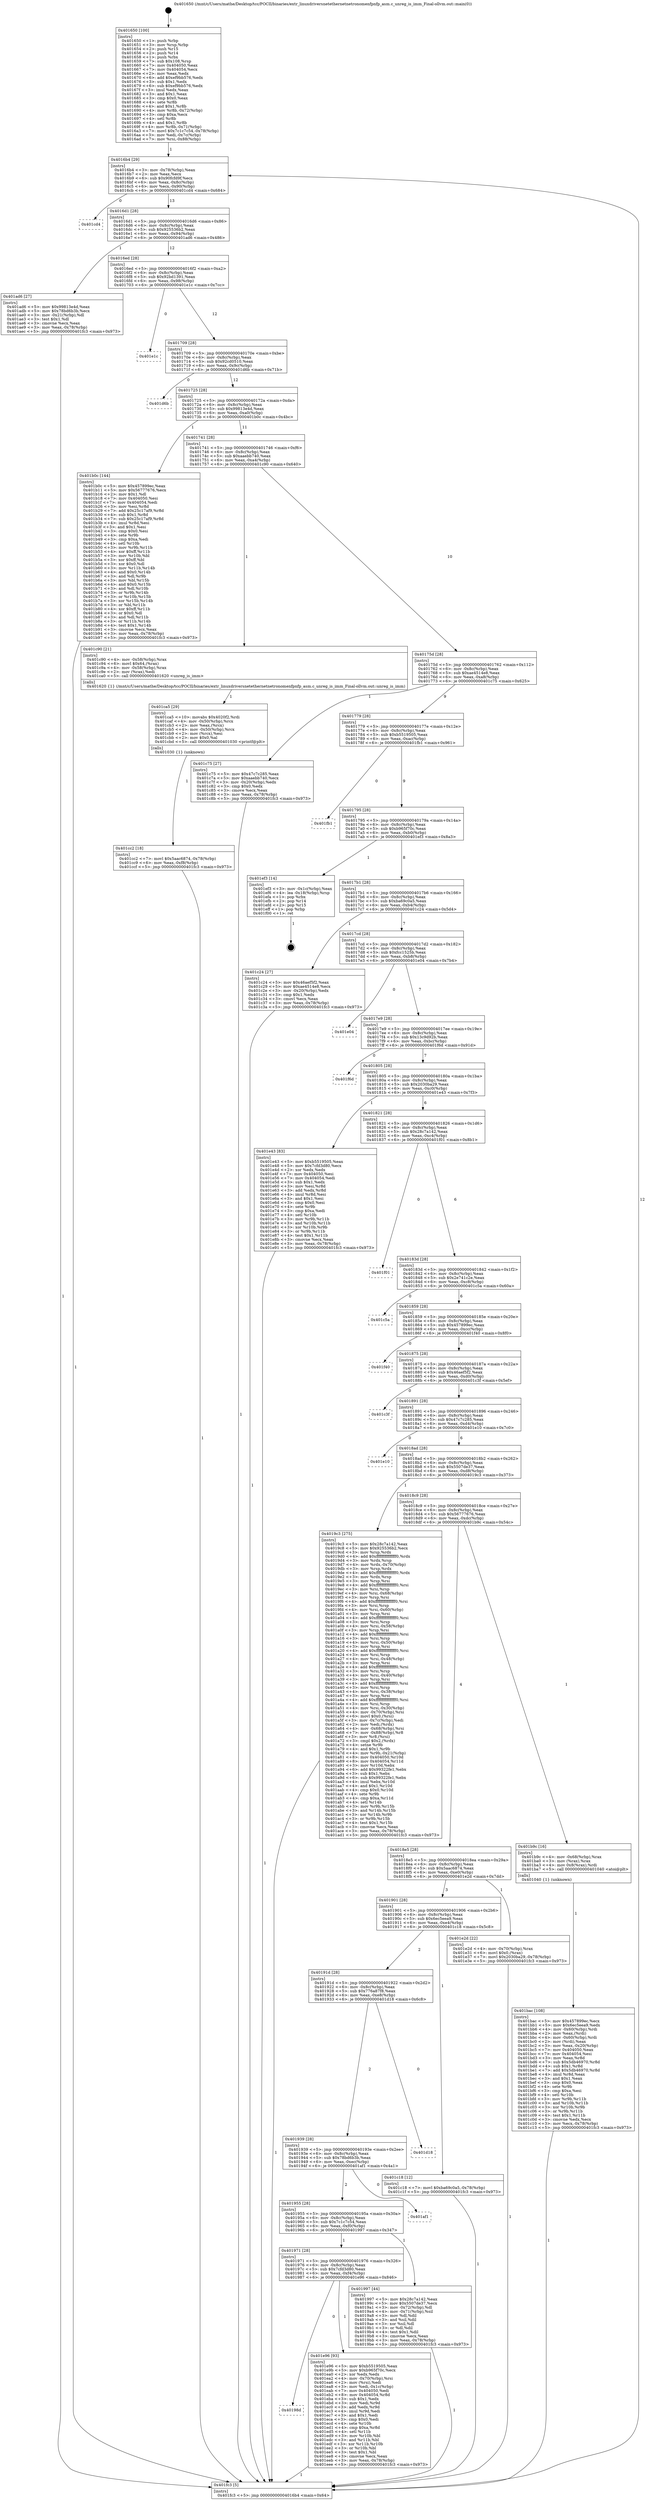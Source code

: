 digraph "0x401650" {
  label = "0x401650 (/mnt/c/Users/mathe/Desktop/tcc/POCII/binaries/extr_linuxdriversnetethernetnetronomenfpnfp_asm.c_unreg_is_imm_Final-ollvm.out::main(0))"
  labelloc = "t"
  node[shape=record]

  Entry [label="",width=0.3,height=0.3,shape=circle,fillcolor=black,style=filled]
  "0x4016b4" [label="{
     0x4016b4 [29]\l
     | [instrs]\l
     &nbsp;&nbsp;0x4016b4 \<+3\>: mov -0x78(%rbp),%eax\l
     &nbsp;&nbsp;0x4016b7 \<+2\>: mov %eax,%ecx\l
     &nbsp;&nbsp;0x4016b9 \<+6\>: sub $0x90fcfd9f,%ecx\l
     &nbsp;&nbsp;0x4016bf \<+6\>: mov %eax,-0x8c(%rbp)\l
     &nbsp;&nbsp;0x4016c5 \<+6\>: mov %ecx,-0x90(%rbp)\l
     &nbsp;&nbsp;0x4016cb \<+6\>: je 0000000000401cd4 \<main+0x684\>\l
  }"]
  "0x401cd4" [label="{
     0x401cd4\l
  }", style=dashed]
  "0x4016d1" [label="{
     0x4016d1 [28]\l
     | [instrs]\l
     &nbsp;&nbsp;0x4016d1 \<+5\>: jmp 00000000004016d6 \<main+0x86\>\l
     &nbsp;&nbsp;0x4016d6 \<+6\>: mov -0x8c(%rbp),%eax\l
     &nbsp;&nbsp;0x4016dc \<+5\>: sub $0x925536b2,%eax\l
     &nbsp;&nbsp;0x4016e1 \<+6\>: mov %eax,-0x94(%rbp)\l
     &nbsp;&nbsp;0x4016e7 \<+6\>: je 0000000000401ad6 \<main+0x486\>\l
  }"]
  Exit [label="",width=0.3,height=0.3,shape=circle,fillcolor=black,style=filled,peripheries=2]
  "0x401ad6" [label="{
     0x401ad6 [27]\l
     | [instrs]\l
     &nbsp;&nbsp;0x401ad6 \<+5\>: mov $0x99813e4d,%eax\l
     &nbsp;&nbsp;0x401adb \<+5\>: mov $0x78bd6b3b,%ecx\l
     &nbsp;&nbsp;0x401ae0 \<+3\>: mov -0x21(%rbp),%dl\l
     &nbsp;&nbsp;0x401ae3 \<+3\>: test $0x1,%dl\l
     &nbsp;&nbsp;0x401ae6 \<+3\>: cmovne %ecx,%eax\l
     &nbsp;&nbsp;0x401ae9 \<+3\>: mov %eax,-0x78(%rbp)\l
     &nbsp;&nbsp;0x401aec \<+5\>: jmp 0000000000401fc3 \<main+0x973\>\l
  }"]
  "0x4016ed" [label="{
     0x4016ed [28]\l
     | [instrs]\l
     &nbsp;&nbsp;0x4016ed \<+5\>: jmp 00000000004016f2 \<main+0xa2\>\l
     &nbsp;&nbsp;0x4016f2 \<+6\>: mov -0x8c(%rbp),%eax\l
     &nbsp;&nbsp;0x4016f8 \<+5\>: sub $0x92bd1391,%eax\l
     &nbsp;&nbsp;0x4016fd \<+6\>: mov %eax,-0x98(%rbp)\l
     &nbsp;&nbsp;0x401703 \<+6\>: je 0000000000401e1c \<main+0x7cc\>\l
  }"]
  "0x40198d" [label="{
     0x40198d\l
  }", style=dashed]
  "0x401e1c" [label="{
     0x401e1c\l
  }", style=dashed]
  "0x401709" [label="{
     0x401709 [28]\l
     | [instrs]\l
     &nbsp;&nbsp;0x401709 \<+5\>: jmp 000000000040170e \<main+0xbe\>\l
     &nbsp;&nbsp;0x40170e \<+6\>: mov -0x8c(%rbp),%eax\l
     &nbsp;&nbsp;0x401714 \<+5\>: sub $0x92cd0510,%eax\l
     &nbsp;&nbsp;0x401719 \<+6\>: mov %eax,-0x9c(%rbp)\l
     &nbsp;&nbsp;0x40171f \<+6\>: je 0000000000401d6b \<main+0x71b\>\l
  }"]
  "0x401e96" [label="{
     0x401e96 [93]\l
     | [instrs]\l
     &nbsp;&nbsp;0x401e96 \<+5\>: mov $0xb5519505,%eax\l
     &nbsp;&nbsp;0x401e9b \<+5\>: mov $0xb965f70c,%ecx\l
     &nbsp;&nbsp;0x401ea0 \<+2\>: xor %edx,%edx\l
     &nbsp;&nbsp;0x401ea2 \<+4\>: mov -0x70(%rbp),%rsi\l
     &nbsp;&nbsp;0x401ea6 \<+2\>: mov (%rsi),%edi\l
     &nbsp;&nbsp;0x401ea8 \<+3\>: mov %edi,-0x1c(%rbp)\l
     &nbsp;&nbsp;0x401eab \<+7\>: mov 0x404050,%edi\l
     &nbsp;&nbsp;0x401eb2 \<+8\>: mov 0x404054,%r8d\l
     &nbsp;&nbsp;0x401eba \<+3\>: sub $0x1,%edx\l
     &nbsp;&nbsp;0x401ebd \<+3\>: mov %edi,%r9d\l
     &nbsp;&nbsp;0x401ec0 \<+3\>: add %edx,%r9d\l
     &nbsp;&nbsp;0x401ec3 \<+4\>: imul %r9d,%edi\l
     &nbsp;&nbsp;0x401ec7 \<+3\>: and $0x1,%edi\l
     &nbsp;&nbsp;0x401eca \<+3\>: cmp $0x0,%edi\l
     &nbsp;&nbsp;0x401ecd \<+4\>: sete %r10b\l
     &nbsp;&nbsp;0x401ed1 \<+4\>: cmp $0xa,%r8d\l
     &nbsp;&nbsp;0x401ed5 \<+4\>: setl %r11b\l
     &nbsp;&nbsp;0x401ed9 \<+3\>: mov %r10b,%bl\l
     &nbsp;&nbsp;0x401edc \<+3\>: and %r11b,%bl\l
     &nbsp;&nbsp;0x401edf \<+3\>: xor %r11b,%r10b\l
     &nbsp;&nbsp;0x401ee2 \<+3\>: or %r10b,%bl\l
     &nbsp;&nbsp;0x401ee5 \<+3\>: test $0x1,%bl\l
     &nbsp;&nbsp;0x401ee8 \<+3\>: cmovne %ecx,%eax\l
     &nbsp;&nbsp;0x401eeb \<+3\>: mov %eax,-0x78(%rbp)\l
     &nbsp;&nbsp;0x401eee \<+5\>: jmp 0000000000401fc3 \<main+0x973\>\l
  }"]
  "0x401d6b" [label="{
     0x401d6b\l
  }", style=dashed]
  "0x401725" [label="{
     0x401725 [28]\l
     | [instrs]\l
     &nbsp;&nbsp;0x401725 \<+5\>: jmp 000000000040172a \<main+0xda\>\l
     &nbsp;&nbsp;0x40172a \<+6\>: mov -0x8c(%rbp),%eax\l
     &nbsp;&nbsp;0x401730 \<+5\>: sub $0x99813e4d,%eax\l
     &nbsp;&nbsp;0x401735 \<+6\>: mov %eax,-0xa0(%rbp)\l
     &nbsp;&nbsp;0x40173b \<+6\>: je 0000000000401b0c \<main+0x4bc\>\l
  }"]
  "0x401cc2" [label="{
     0x401cc2 [18]\l
     | [instrs]\l
     &nbsp;&nbsp;0x401cc2 \<+7\>: movl $0x5aac6874,-0x78(%rbp)\l
     &nbsp;&nbsp;0x401cc9 \<+6\>: mov %eax,-0xf8(%rbp)\l
     &nbsp;&nbsp;0x401ccf \<+5\>: jmp 0000000000401fc3 \<main+0x973\>\l
  }"]
  "0x401b0c" [label="{
     0x401b0c [144]\l
     | [instrs]\l
     &nbsp;&nbsp;0x401b0c \<+5\>: mov $0x457899ec,%eax\l
     &nbsp;&nbsp;0x401b11 \<+5\>: mov $0x56777676,%ecx\l
     &nbsp;&nbsp;0x401b16 \<+2\>: mov $0x1,%dl\l
     &nbsp;&nbsp;0x401b18 \<+7\>: mov 0x404050,%esi\l
     &nbsp;&nbsp;0x401b1f \<+7\>: mov 0x404054,%edi\l
     &nbsp;&nbsp;0x401b26 \<+3\>: mov %esi,%r8d\l
     &nbsp;&nbsp;0x401b29 \<+7\>: add $0x25c17af9,%r8d\l
     &nbsp;&nbsp;0x401b30 \<+4\>: sub $0x1,%r8d\l
     &nbsp;&nbsp;0x401b34 \<+7\>: sub $0x25c17af9,%r8d\l
     &nbsp;&nbsp;0x401b3b \<+4\>: imul %r8d,%esi\l
     &nbsp;&nbsp;0x401b3f \<+3\>: and $0x1,%esi\l
     &nbsp;&nbsp;0x401b42 \<+3\>: cmp $0x0,%esi\l
     &nbsp;&nbsp;0x401b45 \<+4\>: sete %r9b\l
     &nbsp;&nbsp;0x401b49 \<+3\>: cmp $0xa,%edi\l
     &nbsp;&nbsp;0x401b4c \<+4\>: setl %r10b\l
     &nbsp;&nbsp;0x401b50 \<+3\>: mov %r9b,%r11b\l
     &nbsp;&nbsp;0x401b53 \<+4\>: xor $0xff,%r11b\l
     &nbsp;&nbsp;0x401b57 \<+3\>: mov %r10b,%bl\l
     &nbsp;&nbsp;0x401b5a \<+3\>: xor $0xff,%bl\l
     &nbsp;&nbsp;0x401b5d \<+3\>: xor $0x0,%dl\l
     &nbsp;&nbsp;0x401b60 \<+3\>: mov %r11b,%r14b\l
     &nbsp;&nbsp;0x401b63 \<+4\>: and $0x0,%r14b\l
     &nbsp;&nbsp;0x401b67 \<+3\>: and %dl,%r9b\l
     &nbsp;&nbsp;0x401b6a \<+3\>: mov %bl,%r15b\l
     &nbsp;&nbsp;0x401b6d \<+4\>: and $0x0,%r15b\l
     &nbsp;&nbsp;0x401b71 \<+3\>: and %dl,%r10b\l
     &nbsp;&nbsp;0x401b74 \<+3\>: or %r9b,%r14b\l
     &nbsp;&nbsp;0x401b77 \<+3\>: or %r10b,%r15b\l
     &nbsp;&nbsp;0x401b7a \<+3\>: xor %r15b,%r14b\l
     &nbsp;&nbsp;0x401b7d \<+3\>: or %bl,%r11b\l
     &nbsp;&nbsp;0x401b80 \<+4\>: xor $0xff,%r11b\l
     &nbsp;&nbsp;0x401b84 \<+3\>: or $0x0,%dl\l
     &nbsp;&nbsp;0x401b87 \<+3\>: and %dl,%r11b\l
     &nbsp;&nbsp;0x401b8a \<+3\>: or %r11b,%r14b\l
     &nbsp;&nbsp;0x401b8d \<+4\>: test $0x1,%r14b\l
     &nbsp;&nbsp;0x401b91 \<+3\>: cmovne %ecx,%eax\l
     &nbsp;&nbsp;0x401b94 \<+3\>: mov %eax,-0x78(%rbp)\l
     &nbsp;&nbsp;0x401b97 \<+5\>: jmp 0000000000401fc3 \<main+0x973\>\l
  }"]
  "0x401741" [label="{
     0x401741 [28]\l
     | [instrs]\l
     &nbsp;&nbsp;0x401741 \<+5\>: jmp 0000000000401746 \<main+0xf6\>\l
     &nbsp;&nbsp;0x401746 \<+6\>: mov -0x8c(%rbp),%eax\l
     &nbsp;&nbsp;0x40174c \<+5\>: sub $0xaaebb740,%eax\l
     &nbsp;&nbsp;0x401751 \<+6\>: mov %eax,-0xa4(%rbp)\l
     &nbsp;&nbsp;0x401757 \<+6\>: je 0000000000401c90 \<main+0x640\>\l
  }"]
  "0x401ca5" [label="{
     0x401ca5 [29]\l
     | [instrs]\l
     &nbsp;&nbsp;0x401ca5 \<+10\>: movabs $0x4020f2,%rdi\l
     &nbsp;&nbsp;0x401caf \<+4\>: mov -0x50(%rbp),%rcx\l
     &nbsp;&nbsp;0x401cb3 \<+2\>: mov %eax,(%rcx)\l
     &nbsp;&nbsp;0x401cb5 \<+4\>: mov -0x50(%rbp),%rcx\l
     &nbsp;&nbsp;0x401cb9 \<+2\>: mov (%rcx),%esi\l
     &nbsp;&nbsp;0x401cbb \<+2\>: mov $0x0,%al\l
     &nbsp;&nbsp;0x401cbd \<+5\>: call 0000000000401030 \<printf@plt\>\l
     | [calls]\l
     &nbsp;&nbsp;0x401030 \{1\} (unknown)\l
  }"]
  "0x401c90" [label="{
     0x401c90 [21]\l
     | [instrs]\l
     &nbsp;&nbsp;0x401c90 \<+4\>: mov -0x58(%rbp),%rax\l
     &nbsp;&nbsp;0x401c94 \<+6\>: movl $0x64,(%rax)\l
     &nbsp;&nbsp;0x401c9a \<+4\>: mov -0x58(%rbp),%rax\l
     &nbsp;&nbsp;0x401c9e \<+2\>: mov (%rax),%edi\l
     &nbsp;&nbsp;0x401ca0 \<+5\>: call 0000000000401620 \<unreg_is_imm\>\l
     | [calls]\l
     &nbsp;&nbsp;0x401620 \{1\} (/mnt/c/Users/mathe/Desktop/tcc/POCII/binaries/extr_linuxdriversnetethernetnetronomenfpnfp_asm.c_unreg_is_imm_Final-ollvm.out::unreg_is_imm)\l
  }"]
  "0x40175d" [label="{
     0x40175d [28]\l
     | [instrs]\l
     &nbsp;&nbsp;0x40175d \<+5\>: jmp 0000000000401762 \<main+0x112\>\l
     &nbsp;&nbsp;0x401762 \<+6\>: mov -0x8c(%rbp),%eax\l
     &nbsp;&nbsp;0x401768 \<+5\>: sub $0xae4514e8,%eax\l
     &nbsp;&nbsp;0x40176d \<+6\>: mov %eax,-0xa8(%rbp)\l
     &nbsp;&nbsp;0x401773 \<+6\>: je 0000000000401c75 \<main+0x625\>\l
  }"]
  "0x401bac" [label="{
     0x401bac [108]\l
     | [instrs]\l
     &nbsp;&nbsp;0x401bac \<+5\>: mov $0x457899ec,%ecx\l
     &nbsp;&nbsp;0x401bb1 \<+5\>: mov $0x6ec5eea9,%edx\l
     &nbsp;&nbsp;0x401bb6 \<+4\>: mov -0x60(%rbp),%rdi\l
     &nbsp;&nbsp;0x401bba \<+2\>: mov %eax,(%rdi)\l
     &nbsp;&nbsp;0x401bbc \<+4\>: mov -0x60(%rbp),%rdi\l
     &nbsp;&nbsp;0x401bc0 \<+2\>: mov (%rdi),%eax\l
     &nbsp;&nbsp;0x401bc2 \<+3\>: mov %eax,-0x20(%rbp)\l
     &nbsp;&nbsp;0x401bc5 \<+7\>: mov 0x404050,%eax\l
     &nbsp;&nbsp;0x401bcc \<+7\>: mov 0x404054,%esi\l
     &nbsp;&nbsp;0x401bd3 \<+3\>: mov %eax,%r8d\l
     &nbsp;&nbsp;0x401bd6 \<+7\>: sub $0x5db46970,%r8d\l
     &nbsp;&nbsp;0x401bdd \<+4\>: sub $0x1,%r8d\l
     &nbsp;&nbsp;0x401be1 \<+7\>: add $0x5db46970,%r8d\l
     &nbsp;&nbsp;0x401be8 \<+4\>: imul %r8d,%eax\l
     &nbsp;&nbsp;0x401bec \<+3\>: and $0x1,%eax\l
     &nbsp;&nbsp;0x401bef \<+3\>: cmp $0x0,%eax\l
     &nbsp;&nbsp;0x401bf2 \<+4\>: sete %r9b\l
     &nbsp;&nbsp;0x401bf6 \<+3\>: cmp $0xa,%esi\l
     &nbsp;&nbsp;0x401bf9 \<+4\>: setl %r10b\l
     &nbsp;&nbsp;0x401bfd \<+3\>: mov %r9b,%r11b\l
     &nbsp;&nbsp;0x401c00 \<+3\>: and %r10b,%r11b\l
     &nbsp;&nbsp;0x401c03 \<+3\>: xor %r10b,%r9b\l
     &nbsp;&nbsp;0x401c06 \<+3\>: or %r9b,%r11b\l
     &nbsp;&nbsp;0x401c09 \<+4\>: test $0x1,%r11b\l
     &nbsp;&nbsp;0x401c0d \<+3\>: cmovne %edx,%ecx\l
     &nbsp;&nbsp;0x401c10 \<+3\>: mov %ecx,-0x78(%rbp)\l
     &nbsp;&nbsp;0x401c13 \<+5\>: jmp 0000000000401fc3 \<main+0x973\>\l
  }"]
  "0x401c75" [label="{
     0x401c75 [27]\l
     | [instrs]\l
     &nbsp;&nbsp;0x401c75 \<+5\>: mov $0x47c7c285,%eax\l
     &nbsp;&nbsp;0x401c7a \<+5\>: mov $0xaaebb740,%ecx\l
     &nbsp;&nbsp;0x401c7f \<+3\>: mov -0x20(%rbp),%edx\l
     &nbsp;&nbsp;0x401c82 \<+3\>: cmp $0x0,%edx\l
     &nbsp;&nbsp;0x401c85 \<+3\>: cmove %ecx,%eax\l
     &nbsp;&nbsp;0x401c88 \<+3\>: mov %eax,-0x78(%rbp)\l
     &nbsp;&nbsp;0x401c8b \<+5\>: jmp 0000000000401fc3 \<main+0x973\>\l
  }"]
  "0x401779" [label="{
     0x401779 [28]\l
     | [instrs]\l
     &nbsp;&nbsp;0x401779 \<+5\>: jmp 000000000040177e \<main+0x12e\>\l
     &nbsp;&nbsp;0x40177e \<+6\>: mov -0x8c(%rbp),%eax\l
     &nbsp;&nbsp;0x401784 \<+5\>: sub $0xb5519505,%eax\l
     &nbsp;&nbsp;0x401789 \<+6\>: mov %eax,-0xac(%rbp)\l
     &nbsp;&nbsp;0x40178f \<+6\>: je 0000000000401fb1 \<main+0x961\>\l
  }"]
  "0x401650" [label="{
     0x401650 [100]\l
     | [instrs]\l
     &nbsp;&nbsp;0x401650 \<+1\>: push %rbp\l
     &nbsp;&nbsp;0x401651 \<+3\>: mov %rsp,%rbp\l
     &nbsp;&nbsp;0x401654 \<+2\>: push %r15\l
     &nbsp;&nbsp;0x401656 \<+2\>: push %r14\l
     &nbsp;&nbsp;0x401658 \<+1\>: push %rbx\l
     &nbsp;&nbsp;0x401659 \<+7\>: sub $0x108,%rsp\l
     &nbsp;&nbsp;0x401660 \<+7\>: mov 0x404050,%eax\l
     &nbsp;&nbsp;0x401667 \<+7\>: mov 0x404054,%ecx\l
     &nbsp;&nbsp;0x40166e \<+2\>: mov %eax,%edx\l
     &nbsp;&nbsp;0x401670 \<+6\>: add $0xef9bb576,%edx\l
     &nbsp;&nbsp;0x401676 \<+3\>: sub $0x1,%edx\l
     &nbsp;&nbsp;0x401679 \<+6\>: sub $0xef9bb576,%edx\l
     &nbsp;&nbsp;0x40167f \<+3\>: imul %edx,%eax\l
     &nbsp;&nbsp;0x401682 \<+3\>: and $0x1,%eax\l
     &nbsp;&nbsp;0x401685 \<+3\>: cmp $0x0,%eax\l
     &nbsp;&nbsp;0x401688 \<+4\>: sete %r8b\l
     &nbsp;&nbsp;0x40168c \<+4\>: and $0x1,%r8b\l
     &nbsp;&nbsp;0x401690 \<+4\>: mov %r8b,-0x72(%rbp)\l
     &nbsp;&nbsp;0x401694 \<+3\>: cmp $0xa,%ecx\l
     &nbsp;&nbsp;0x401697 \<+4\>: setl %r8b\l
     &nbsp;&nbsp;0x40169b \<+4\>: and $0x1,%r8b\l
     &nbsp;&nbsp;0x40169f \<+4\>: mov %r8b,-0x71(%rbp)\l
     &nbsp;&nbsp;0x4016a3 \<+7\>: movl $0x7c1c7c54,-0x78(%rbp)\l
     &nbsp;&nbsp;0x4016aa \<+3\>: mov %edi,-0x7c(%rbp)\l
     &nbsp;&nbsp;0x4016ad \<+7\>: mov %rsi,-0x88(%rbp)\l
  }"]
  "0x401fb1" [label="{
     0x401fb1\l
  }", style=dashed]
  "0x401795" [label="{
     0x401795 [28]\l
     | [instrs]\l
     &nbsp;&nbsp;0x401795 \<+5\>: jmp 000000000040179a \<main+0x14a\>\l
     &nbsp;&nbsp;0x40179a \<+6\>: mov -0x8c(%rbp),%eax\l
     &nbsp;&nbsp;0x4017a0 \<+5\>: sub $0xb965f70c,%eax\l
     &nbsp;&nbsp;0x4017a5 \<+6\>: mov %eax,-0xb0(%rbp)\l
     &nbsp;&nbsp;0x4017ab \<+6\>: je 0000000000401ef3 \<main+0x8a3\>\l
  }"]
  "0x401fc3" [label="{
     0x401fc3 [5]\l
     | [instrs]\l
     &nbsp;&nbsp;0x401fc3 \<+5\>: jmp 00000000004016b4 \<main+0x64\>\l
  }"]
  "0x401ef3" [label="{
     0x401ef3 [14]\l
     | [instrs]\l
     &nbsp;&nbsp;0x401ef3 \<+3\>: mov -0x1c(%rbp),%eax\l
     &nbsp;&nbsp;0x401ef6 \<+4\>: lea -0x18(%rbp),%rsp\l
     &nbsp;&nbsp;0x401efa \<+1\>: pop %rbx\l
     &nbsp;&nbsp;0x401efb \<+2\>: pop %r14\l
     &nbsp;&nbsp;0x401efd \<+2\>: pop %r15\l
     &nbsp;&nbsp;0x401eff \<+1\>: pop %rbp\l
     &nbsp;&nbsp;0x401f00 \<+1\>: ret\l
  }"]
  "0x4017b1" [label="{
     0x4017b1 [28]\l
     | [instrs]\l
     &nbsp;&nbsp;0x4017b1 \<+5\>: jmp 00000000004017b6 \<main+0x166\>\l
     &nbsp;&nbsp;0x4017b6 \<+6\>: mov -0x8c(%rbp),%eax\l
     &nbsp;&nbsp;0x4017bc \<+5\>: sub $0xba69c0a5,%eax\l
     &nbsp;&nbsp;0x4017c1 \<+6\>: mov %eax,-0xb4(%rbp)\l
     &nbsp;&nbsp;0x4017c7 \<+6\>: je 0000000000401c24 \<main+0x5d4\>\l
  }"]
  "0x401971" [label="{
     0x401971 [28]\l
     | [instrs]\l
     &nbsp;&nbsp;0x401971 \<+5\>: jmp 0000000000401976 \<main+0x326\>\l
     &nbsp;&nbsp;0x401976 \<+6\>: mov -0x8c(%rbp),%eax\l
     &nbsp;&nbsp;0x40197c \<+5\>: sub $0x7cfd3d80,%eax\l
     &nbsp;&nbsp;0x401981 \<+6\>: mov %eax,-0xf4(%rbp)\l
     &nbsp;&nbsp;0x401987 \<+6\>: je 0000000000401e96 \<main+0x846\>\l
  }"]
  "0x401c24" [label="{
     0x401c24 [27]\l
     | [instrs]\l
     &nbsp;&nbsp;0x401c24 \<+5\>: mov $0x46aef5f2,%eax\l
     &nbsp;&nbsp;0x401c29 \<+5\>: mov $0xae4514e8,%ecx\l
     &nbsp;&nbsp;0x401c2e \<+3\>: mov -0x20(%rbp),%edx\l
     &nbsp;&nbsp;0x401c31 \<+3\>: cmp $0x1,%edx\l
     &nbsp;&nbsp;0x401c34 \<+3\>: cmovl %ecx,%eax\l
     &nbsp;&nbsp;0x401c37 \<+3\>: mov %eax,-0x78(%rbp)\l
     &nbsp;&nbsp;0x401c3a \<+5\>: jmp 0000000000401fc3 \<main+0x973\>\l
  }"]
  "0x4017cd" [label="{
     0x4017cd [28]\l
     | [instrs]\l
     &nbsp;&nbsp;0x4017cd \<+5\>: jmp 00000000004017d2 \<main+0x182\>\l
     &nbsp;&nbsp;0x4017d2 \<+6\>: mov -0x8c(%rbp),%eax\l
     &nbsp;&nbsp;0x4017d8 \<+5\>: sub $0xfcc1525b,%eax\l
     &nbsp;&nbsp;0x4017dd \<+6\>: mov %eax,-0xb8(%rbp)\l
     &nbsp;&nbsp;0x4017e3 \<+6\>: je 0000000000401e04 \<main+0x7b4\>\l
  }"]
  "0x401997" [label="{
     0x401997 [44]\l
     | [instrs]\l
     &nbsp;&nbsp;0x401997 \<+5\>: mov $0x28c7a142,%eax\l
     &nbsp;&nbsp;0x40199c \<+5\>: mov $0x5507de37,%ecx\l
     &nbsp;&nbsp;0x4019a1 \<+3\>: mov -0x72(%rbp),%dl\l
     &nbsp;&nbsp;0x4019a4 \<+4\>: mov -0x71(%rbp),%sil\l
     &nbsp;&nbsp;0x4019a8 \<+3\>: mov %dl,%dil\l
     &nbsp;&nbsp;0x4019ab \<+3\>: and %sil,%dil\l
     &nbsp;&nbsp;0x4019ae \<+3\>: xor %sil,%dl\l
     &nbsp;&nbsp;0x4019b1 \<+3\>: or %dl,%dil\l
     &nbsp;&nbsp;0x4019b4 \<+4\>: test $0x1,%dil\l
     &nbsp;&nbsp;0x4019b8 \<+3\>: cmovne %ecx,%eax\l
     &nbsp;&nbsp;0x4019bb \<+3\>: mov %eax,-0x78(%rbp)\l
     &nbsp;&nbsp;0x4019be \<+5\>: jmp 0000000000401fc3 \<main+0x973\>\l
  }"]
  "0x401e04" [label="{
     0x401e04\l
  }", style=dashed]
  "0x4017e9" [label="{
     0x4017e9 [28]\l
     | [instrs]\l
     &nbsp;&nbsp;0x4017e9 \<+5\>: jmp 00000000004017ee \<main+0x19e\>\l
     &nbsp;&nbsp;0x4017ee \<+6\>: mov -0x8c(%rbp),%eax\l
     &nbsp;&nbsp;0x4017f4 \<+5\>: sub $0x13c9d92b,%eax\l
     &nbsp;&nbsp;0x4017f9 \<+6\>: mov %eax,-0xbc(%rbp)\l
     &nbsp;&nbsp;0x4017ff \<+6\>: je 0000000000401f6d \<main+0x91d\>\l
  }"]
  "0x401955" [label="{
     0x401955 [28]\l
     | [instrs]\l
     &nbsp;&nbsp;0x401955 \<+5\>: jmp 000000000040195a \<main+0x30a\>\l
     &nbsp;&nbsp;0x40195a \<+6\>: mov -0x8c(%rbp),%eax\l
     &nbsp;&nbsp;0x401960 \<+5\>: sub $0x7c1c7c54,%eax\l
     &nbsp;&nbsp;0x401965 \<+6\>: mov %eax,-0xf0(%rbp)\l
     &nbsp;&nbsp;0x40196b \<+6\>: je 0000000000401997 \<main+0x347\>\l
  }"]
  "0x401f6d" [label="{
     0x401f6d\l
  }", style=dashed]
  "0x401805" [label="{
     0x401805 [28]\l
     | [instrs]\l
     &nbsp;&nbsp;0x401805 \<+5\>: jmp 000000000040180a \<main+0x1ba\>\l
     &nbsp;&nbsp;0x40180a \<+6\>: mov -0x8c(%rbp),%eax\l
     &nbsp;&nbsp;0x401810 \<+5\>: sub $0x2030ba29,%eax\l
     &nbsp;&nbsp;0x401815 \<+6\>: mov %eax,-0xc0(%rbp)\l
     &nbsp;&nbsp;0x40181b \<+6\>: je 0000000000401e43 \<main+0x7f3\>\l
  }"]
  "0x401af1" [label="{
     0x401af1\l
  }", style=dashed]
  "0x401e43" [label="{
     0x401e43 [83]\l
     | [instrs]\l
     &nbsp;&nbsp;0x401e43 \<+5\>: mov $0xb5519505,%eax\l
     &nbsp;&nbsp;0x401e48 \<+5\>: mov $0x7cfd3d80,%ecx\l
     &nbsp;&nbsp;0x401e4d \<+2\>: xor %edx,%edx\l
     &nbsp;&nbsp;0x401e4f \<+7\>: mov 0x404050,%esi\l
     &nbsp;&nbsp;0x401e56 \<+7\>: mov 0x404054,%edi\l
     &nbsp;&nbsp;0x401e5d \<+3\>: sub $0x1,%edx\l
     &nbsp;&nbsp;0x401e60 \<+3\>: mov %esi,%r8d\l
     &nbsp;&nbsp;0x401e63 \<+3\>: add %edx,%r8d\l
     &nbsp;&nbsp;0x401e66 \<+4\>: imul %r8d,%esi\l
     &nbsp;&nbsp;0x401e6a \<+3\>: and $0x1,%esi\l
     &nbsp;&nbsp;0x401e6d \<+3\>: cmp $0x0,%esi\l
     &nbsp;&nbsp;0x401e70 \<+4\>: sete %r9b\l
     &nbsp;&nbsp;0x401e74 \<+3\>: cmp $0xa,%edi\l
     &nbsp;&nbsp;0x401e77 \<+4\>: setl %r10b\l
     &nbsp;&nbsp;0x401e7b \<+3\>: mov %r9b,%r11b\l
     &nbsp;&nbsp;0x401e7e \<+3\>: and %r10b,%r11b\l
     &nbsp;&nbsp;0x401e81 \<+3\>: xor %r10b,%r9b\l
     &nbsp;&nbsp;0x401e84 \<+3\>: or %r9b,%r11b\l
     &nbsp;&nbsp;0x401e87 \<+4\>: test $0x1,%r11b\l
     &nbsp;&nbsp;0x401e8b \<+3\>: cmovne %ecx,%eax\l
     &nbsp;&nbsp;0x401e8e \<+3\>: mov %eax,-0x78(%rbp)\l
     &nbsp;&nbsp;0x401e91 \<+5\>: jmp 0000000000401fc3 \<main+0x973\>\l
  }"]
  "0x401821" [label="{
     0x401821 [28]\l
     | [instrs]\l
     &nbsp;&nbsp;0x401821 \<+5\>: jmp 0000000000401826 \<main+0x1d6\>\l
     &nbsp;&nbsp;0x401826 \<+6\>: mov -0x8c(%rbp),%eax\l
     &nbsp;&nbsp;0x40182c \<+5\>: sub $0x28c7a142,%eax\l
     &nbsp;&nbsp;0x401831 \<+6\>: mov %eax,-0xc4(%rbp)\l
     &nbsp;&nbsp;0x401837 \<+6\>: je 0000000000401f01 \<main+0x8b1\>\l
  }"]
  "0x401939" [label="{
     0x401939 [28]\l
     | [instrs]\l
     &nbsp;&nbsp;0x401939 \<+5\>: jmp 000000000040193e \<main+0x2ee\>\l
     &nbsp;&nbsp;0x40193e \<+6\>: mov -0x8c(%rbp),%eax\l
     &nbsp;&nbsp;0x401944 \<+5\>: sub $0x78bd6b3b,%eax\l
     &nbsp;&nbsp;0x401949 \<+6\>: mov %eax,-0xec(%rbp)\l
     &nbsp;&nbsp;0x40194f \<+6\>: je 0000000000401af1 \<main+0x4a1\>\l
  }"]
  "0x401f01" [label="{
     0x401f01\l
  }", style=dashed]
  "0x40183d" [label="{
     0x40183d [28]\l
     | [instrs]\l
     &nbsp;&nbsp;0x40183d \<+5\>: jmp 0000000000401842 \<main+0x1f2\>\l
     &nbsp;&nbsp;0x401842 \<+6\>: mov -0x8c(%rbp),%eax\l
     &nbsp;&nbsp;0x401848 \<+5\>: sub $0x2e741c2e,%eax\l
     &nbsp;&nbsp;0x40184d \<+6\>: mov %eax,-0xc8(%rbp)\l
     &nbsp;&nbsp;0x401853 \<+6\>: je 0000000000401c5a \<main+0x60a\>\l
  }"]
  "0x401d18" [label="{
     0x401d18\l
  }", style=dashed]
  "0x401c5a" [label="{
     0x401c5a\l
  }", style=dashed]
  "0x401859" [label="{
     0x401859 [28]\l
     | [instrs]\l
     &nbsp;&nbsp;0x401859 \<+5\>: jmp 000000000040185e \<main+0x20e\>\l
     &nbsp;&nbsp;0x40185e \<+6\>: mov -0x8c(%rbp),%eax\l
     &nbsp;&nbsp;0x401864 \<+5\>: sub $0x457899ec,%eax\l
     &nbsp;&nbsp;0x401869 \<+6\>: mov %eax,-0xcc(%rbp)\l
     &nbsp;&nbsp;0x40186f \<+6\>: je 0000000000401f40 \<main+0x8f0\>\l
  }"]
  "0x40191d" [label="{
     0x40191d [28]\l
     | [instrs]\l
     &nbsp;&nbsp;0x40191d \<+5\>: jmp 0000000000401922 \<main+0x2d2\>\l
     &nbsp;&nbsp;0x401922 \<+6\>: mov -0x8c(%rbp),%eax\l
     &nbsp;&nbsp;0x401928 \<+5\>: sub $0x776a87f8,%eax\l
     &nbsp;&nbsp;0x40192d \<+6\>: mov %eax,-0xe8(%rbp)\l
     &nbsp;&nbsp;0x401933 \<+6\>: je 0000000000401d18 \<main+0x6c8\>\l
  }"]
  "0x401f40" [label="{
     0x401f40\l
  }", style=dashed]
  "0x401875" [label="{
     0x401875 [28]\l
     | [instrs]\l
     &nbsp;&nbsp;0x401875 \<+5\>: jmp 000000000040187a \<main+0x22a\>\l
     &nbsp;&nbsp;0x40187a \<+6\>: mov -0x8c(%rbp),%eax\l
     &nbsp;&nbsp;0x401880 \<+5\>: sub $0x46aef5f2,%eax\l
     &nbsp;&nbsp;0x401885 \<+6\>: mov %eax,-0xd0(%rbp)\l
     &nbsp;&nbsp;0x40188b \<+6\>: je 0000000000401c3f \<main+0x5ef\>\l
  }"]
  "0x401c18" [label="{
     0x401c18 [12]\l
     | [instrs]\l
     &nbsp;&nbsp;0x401c18 \<+7\>: movl $0xba69c0a5,-0x78(%rbp)\l
     &nbsp;&nbsp;0x401c1f \<+5\>: jmp 0000000000401fc3 \<main+0x973\>\l
  }"]
  "0x401c3f" [label="{
     0x401c3f\l
  }", style=dashed]
  "0x401891" [label="{
     0x401891 [28]\l
     | [instrs]\l
     &nbsp;&nbsp;0x401891 \<+5\>: jmp 0000000000401896 \<main+0x246\>\l
     &nbsp;&nbsp;0x401896 \<+6\>: mov -0x8c(%rbp),%eax\l
     &nbsp;&nbsp;0x40189c \<+5\>: sub $0x47c7c285,%eax\l
     &nbsp;&nbsp;0x4018a1 \<+6\>: mov %eax,-0xd4(%rbp)\l
     &nbsp;&nbsp;0x4018a7 \<+6\>: je 0000000000401e10 \<main+0x7c0\>\l
  }"]
  "0x401901" [label="{
     0x401901 [28]\l
     | [instrs]\l
     &nbsp;&nbsp;0x401901 \<+5\>: jmp 0000000000401906 \<main+0x2b6\>\l
     &nbsp;&nbsp;0x401906 \<+6\>: mov -0x8c(%rbp),%eax\l
     &nbsp;&nbsp;0x40190c \<+5\>: sub $0x6ec5eea9,%eax\l
     &nbsp;&nbsp;0x401911 \<+6\>: mov %eax,-0xe4(%rbp)\l
     &nbsp;&nbsp;0x401917 \<+6\>: je 0000000000401c18 \<main+0x5c8\>\l
  }"]
  "0x401e10" [label="{
     0x401e10\l
  }", style=dashed]
  "0x4018ad" [label="{
     0x4018ad [28]\l
     | [instrs]\l
     &nbsp;&nbsp;0x4018ad \<+5\>: jmp 00000000004018b2 \<main+0x262\>\l
     &nbsp;&nbsp;0x4018b2 \<+6\>: mov -0x8c(%rbp),%eax\l
     &nbsp;&nbsp;0x4018b8 \<+5\>: sub $0x5507de37,%eax\l
     &nbsp;&nbsp;0x4018bd \<+6\>: mov %eax,-0xd8(%rbp)\l
     &nbsp;&nbsp;0x4018c3 \<+6\>: je 00000000004019c3 \<main+0x373\>\l
  }"]
  "0x401e2d" [label="{
     0x401e2d [22]\l
     | [instrs]\l
     &nbsp;&nbsp;0x401e2d \<+4\>: mov -0x70(%rbp),%rax\l
     &nbsp;&nbsp;0x401e31 \<+6\>: movl $0x0,(%rax)\l
     &nbsp;&nbsp;0x401e37 \<+7\>: movl $0x2030ba29,-0x78(%rbp)\l
     &nbsp;&nbsp;0x401e3e \<+5\>: jmp 0000000000401fc3 \<main+0x973\>\l
  }"]
  "0x4019c3" [label="{
     0x4019c3 [275]\l
     | [instrs]\l
     &nbsp;&nbsp;0x4019c3 \<+5\>: mov $0x28c7a142,%eax\l
     &nbsp;&nbsp;0x4019c8 \<+5\>: mov $0x925536b2,%ecx\l
     &nbsp;&nbsp;0x4019cd \<+3\>: mov %rsp,%rdx\l
     &nbsp;&nbsp;0x4019d0 \<+4\>: add $0xfffffffffffffff0,%rdx\l
     &nbsp;&nbsp;0x4019d4 \<+3\>: mov %rdx,%rsp\l
     &nbsp;&nbsp;0x4019d7 \<+4\>: mov %rdx,-0x70(%rbp)\l
     &nbsp;&nbsp;0x4019db \<+3\>: mov %rsp,%rdx\l
     &nbsp;&nbsp;0x4019de \<+4\>: add $0xfffffffffffffff0,%rdx\l
     &nbsp;&nbsp;0x4019e2 \<+3\>: mov %rdx,%rsp\l
     &nbsp;&nbsp;0x4019e5 \<+3\>: mov %rsp,%rsi\l
     &nbsp;&nbsp;0x4019e8 \<+4\>: add $0xfffffffffffffff0,%rsi\l
     &nbsp;&nbsp;0x4019ec \<+3\>: mov %rsi,%rsp\l
     &nbsp;&nbsp;0x4019ef \<+4\>: mov %rsi,-0x68(%rbp)\l
     &nbsp;&nbsp;0x4019f3 \<+3\>: mov %rsp,%rsi\l
     &nbsp;&nbsp;0x4019f6 \<+4\>: add $0xfffffffffffffff0,%rsi\l
     &nbsp;&nbsp;0x4019fa \<+3\>: mov %rsi,%rsp\l
     &nbsp;&nbsp;0x4019fd \<+4\>: mov %rsi,-0x60(%rbp)\l
     &nbsp;&nbsp;0x401a01 \<+3\>: mov %rsp,%rsi\l
     &nbsp;&nbsp;0x401a04 \<+4\>: add $0xfffffffffffffff0,%rsi\l
     &nbsp;&nbsp;0x401a08 \<+3\>: mov %rsi,%rsp\l
     &nbsp;&nbsp;0x401a0b \<+4\>: mov %rsi,-0x58(%rbp)\l
     &nbsp;&nbsp;0x401a0f \<+3\>: mov %rsp,%rsi\l
     &nbsp;&nbsp;0x401a12 \<+4\>: add $0xfffffffffffffff0,%rsi\l
     &nbsp;&nbsp;0x401a16 \<+3\>: mov %rsi,%rsp\l
     &nbsp;&nbsp;0x401a19 \<+4\>: mov %rsi,-0x50(%rbp)\l
     &nbsp;&nbsp;0x401a1d \<+3\>: mov %rsp,%rsi\l
     &nbsp;&nbsp;0x401a20 \<+4\>: add $0xfffffffffffffff0,%rsi\l
     &nbsp;&nbsp;0x401a24 \<+3\>: mov %rsi,%rsp\l
     &nbsp;&nbsp;0x401a27 \<+4\>: mov %rsi,-0x48(%rbp)\l
     &nbsp;&nbsp;0x401a2b \<+3\>: mov %rsp,%rsi\l
     &nbsp;&nbsp;0x401a2e \<+4\>: add $0xfffffffffffffff0,%rsi\l
     &nbsp;&nbsp;0x401a32 \<+3\>: mov %rsi,%rsp\l
     &nbsp;&nbsp;0x401a35 \<+4\>: mov %rsi,-0x40(%rbp)\l
     &nbsp;&nbsp;0x401a39 \<+3\>: mov %rsp,%rsi\l
     &nbsp;&nbsp;0x401a3c \<+4\>: add $0xfffffffffffffff0,%rsi\l
     &nbsp;&nbsp;0x401a40 \<+3\>: mov %rsi,%rsp\l
     &nbsp;&nbsp;0x401a43 \<+4\>: mov %rsi,-0x38(%rbp)\l
     &nbsp;&nbsp;0x401a47 \<+3\>: mov %rsp,%rsi\l
     &nbsp;&nbsp;0x401a4a \<+4\>: add $0xfffffffffffffff0,%rsi\l
     &nbsp;&nbsp;0x401a4e \<+3\>: mov %rsi,%rsp\l
     &nbsp;&nbsp;0x401a51 \<+4\>: mov %rsi,-0x30(%rbp)\l
     &nbsp;&nbsp;0x401a55 \<+4\>: mov -0x70(%rbp),%rsi\l
     &nbsp;&nbsp;0x401a59 \<+6\>: movl $0x0,(%rsi)\l
     &nbsp;&nbsp;0x401a5f \<+3\>: mov -0x7c(%rbp),%edi\l
     &nbsp;&nbsp;0x401a62 \<+2\>: mov %edi,(%rdx)\l
     &nbsp;&nbsp;0x401a64 \<+4\>: mov -0x68(%rbp),%rsi\l
     &nbsp;&nbsp;0x401a68 \<+7\>: mov -0x88(%rbp),%r8\l
     &nbsp;&nbsp;0x401a6f \<+3\>: mov %r8,(%rsi)\l
     &nbsp;&nbsp;0x401a72 \<+3\>: cmpl $0x2,(%rdx)\l
     &nbsp;&nbsp;0x401a75 \<+4\>: setne %r9b\l
     &nbsp;&nbsp;0x401a79 \<+4\>: and $0x1,%r9b\l
     &nbsp;&nbsp;0x401a7d \<+4\>: mov %r9b,-0x21(%rbp)\l
     &nbsp;&nbsp;0x401a81 \<+8\>: mov 0x404050,%r10d\l
     &nbsp;&nbsp;0x401a89 \<+8\>: mov 0x404054,%r11d\l
     &nbsp;&nbsp;0x401a91 \<+3\>: mov %r10d,%ebx\l
     &nbsp;&nbsp;0x401a94 \<+6\>: add $0x99322fe1,%ebx\l
     &nbsp;&nbsp;0x401a9a \<+3\>: sub $0x1,%ebx\l
     &nbsp;&nbsp;0x401a9d \<+6\>: sub $0x99322fe1,%ebx\l
     &nbsp;&nbsp;0x401aa3 \<+4\>: imul %ebx,%r10d\l
     &nbsp;&nbsp;0x401aa7 \<+4\>: and $0x1,%r10d\l
     &nbsp;&nbsp;0x401aab \<+4\>: cmp $0x0,%r10d\l
     &nbsp;&nbsp;0x401aaf \<+4\>: sete %r9b\l
     &nbsp;&nbsp;0x401ab3 \<+4\>: cmp $0xa,%r11d\l
     &nbsp;&nbsp;0x401ab7 \<+4\>: setl %r14b\l
     &nbsp;&nbsp;0x401abb \<+3\>: mov %r9b,%r15b\l
     &nbsp;&nbsp;0x401abe \<+3\>: and %r14b,%r15b\l
     &nbsp;&nbsp;0x401ac1 \<+3\>: xor %r14b,%r9b\l
     &nbsp;&nbsp;0x401ac4 \<+3\>: or %r9b,%r15b\l
     &nbsp;&nbsp;0x401ac7 \<+4\>: test $0x1,%r15b\l
     &nbsp;&nbsp;0x401acb \<+3\>: cmovne %ecx,%eax\l
     &nbsp;&nbsp;0x401ace \<+3\>: mov %eax,-0x78(%rbp)\l
     &nbsp;&nbsp;0x401ad1 \<+5\>: jmp 0000000000401fc3 \<main+0x973\>\l
  }"]
  "0x4018c9" [label="{
     0x4018c9 [28]\l
     | [instrs]\l
     &nbsp;&nbsp;0x4018c9 \<+5\>: jmp 00000000004018ce \<main+0x27e\>\l
     &nbsp;&nbsp;0x4018ce \<+6\>: mov -0x8c(%rbp),%eax\l
     &nbsp;&nbsp;0x4018d4 \<+5\>: sub $0x56777676,%eax\l
     &nbsp;&nbsp;0x4018d9 \<+6\>: mov %eax,-0xdc(%rbp)\l
     &nbsp;&nbsp;0x4018df \<+6\>: je 0000000000401b9c \<main+0x54c\>\l
  }"]
  "0x4018e5" [label="{
     0x4018e5 [28]\l
     | [instrs]\l
     &nbsp;&nbsp;0x4018e5 \<+5\>: jmp 00000000004018ea \<main+0x29a\>\l
     &nbsp;&nbsp;0x4018ea \<+6\>: mov -0x8c(%rbp),%eax\l
     &nbsp;&nbsp;0x4018f0 \<+5\>: sub $0x5aac6874,%eax\l
     &nbsp;&nbsp;0x4018f5 \<+6\>: mov %eax,-0xe0(%rbp)\l
     &nbsp;&nbsp;0x4018fb \<+6\>: je 0000000000401e2d \<main+0x7dd\>\l
  }"]
  "0x401b9c" [label="{
     0x401b9c [16]\l
     | [instrs]\l
     &nbsp;&nbsp;0x401b9c \<+4\>: mov -0x68(%rbp),%rax\l
     &nbsp;&nbsp;0x401ba0 \<+3\>: mov (%rax),%rax\l
     &nbsp;&nbsp;0x401ba3 \<+4\>: mov 0x8(%rax),%rdi\l
     &nbsp;&nbsp;0x401ba7 \<+5\>: call 0000000000401040 \<atoi@plt\>\l
     | [calls]\l
     &nbsp;&nbsp;0x401040 \{1\} (unknown)\l
  }"]
  Entry -> "0x401650" [label=" 1"]
  "0x4016b4" -> "0x401cd4" [label=" 0"]
  "0x4016b4" -> "0x4016d1" [label=" 13"]
  "0x401ef3" -> Exit [label=" 1"]
  "0x4016d1" -> "0x401ad6" [label=" 1"]
  "0x4016d1" -> "0x4016ed" [label=" 12"]
  "0x401e96" -> "0x401fc3" [label=" 1"]
  "0x4016ed" -> "0x401e1c" [label=" 0"]
  "0x4016ed" -> "0x401709" [label=" 12"]
  "0x401971" -> "0x40198d" [label=" 0"]
  "0x401709" -> "0x401d6b" [label=" 0"]
  "0x401709" -> "0x401725" [label=" 12"]
  "0x401971" -> "0x401e96" [label=" 1"]
  "0x401725" -> "0x401b0c" [label=" 1"]
  "0x401725" -> "0x401741" [label=" 11"]
  "0x401e43" -> "0x401fc3" [label=" 1"]
  "0x401741" -> "0x401c90" [label=" 1"]
  "0x401741" -> "0x40175d" [label=" 10"]
  "0x401e2d" -> "0x401fc3" [label=" 1"]
  "0x40175d" -> "0x401c75" [label=" 1"]
  "0x40175d" -> "0x401779" [label=" 9"]
  "0x401cc2" -> "0x401fc3" [label=" 1"]
  "0x401779" -> "0x401fb1" [label=" 0"]
  "0x401779" -> "0x401795" [label=" 9"]
  "0x401c90" -> "0x401ca5" [label=" 1"]
  "0x401795" -> "0x401ef3" [label=" 1"]
  "0x401795" -> "0x4017b1" [label=" 8"]
  "0x401c75" -> "0x401fc3" [label=" 1"]
  "0x4017b1" -> "0x401c24" [label=" 1"]
  "0x4017b1" -> "0x4017cd" [label=" 7"]
  "0x401c24" -> "0x401fc3" [label=" 1"]
  "0x4017cd" -> "0x401e04" [label=" 0"]
  "0x4017cd" -> "0x4017e9" [label=" 7"]
  "0x401c18" -> "0x401fc3" [label=" 1"]
  "0x4017e9" -> "0x401f6d" [label=" 0"]
  "0x4017e9" -> "0x401805" [label=" 7"]
  "0x401b9c" -> "0x401bac" [label=" 1"]
  "0x401805" -> "0x401e43" [label=" 1"]
  "0x401805" -> "0x401821" [label=" 6"]
  "0x401b0c" -> "0x401fc3" [label=" 1"]
  "0x401821" -> "0x401f01" [label=" 0"]
  "0x401821" -> "0x40183d" [label=" 6"]
  "0x4019c3" -> "0x401fc3" [label=" 1"]
  "0x40183d" -> "0x401c5a" [label=" 0"]
  "0x40183d" -> "0x401859" [label=" 6"]
  "0x401ca5" -> "0x401cc2" [label=" 1"]
  "0x401859" -> "0x401f40" [label=" 0"]
  "0x401859" -> "0x401875" [label=" 6"]
  "0x401650" -> "0x4016b4" [label=" 1"]
  "0x401875" -> "0x401c3f" [label=" 0"]
  "0x401875" -> "0x401891" [label=" 6"]
  "0x401997" -> "0x401fc3" [label=" 1"]
  "0x401891" -> "0x401e10" [label=" 0"]
  "0x401891" -> "0x4018ad" [label=" 6"]
  "0x401955" -> "0x401997" [label=" 1"]
  "0x4018ad" -> "0x4019c3" [label=" 1"]
  "0x4018ad" -> "0x4018c9" [label=" 5"]
  "0x401bac" -> "0x401fc3" [label=" 1"]
  "0x4018c9" -> "0x401b9c" [label=" 1"]
  "0x4018c9" -> "0x4018e5" [label=" 4"]
  "0x401939" -> "0x401955" [label=" 2"]
  "0x4018e5" -> "0x401e2d" [label=" 1"]
  "0x4018e5" -> "0x401901" [label=" 3"]
  "0x401955" -> "0x401971" [label=" 1"]
  "0x401901" -> "0x401c18" [label=" 1"]
  "0x401901" -> "0x40191d" [label=" 2"]
  "0x401fc3" -> "0x4016b4" [label=" 12"]
  "0x40191d" -> "0x401d18" [label=" 0"]
  "0x40191d" -> "0x401939" [label=" 2"]
  "0x401ad6" -> "0x401fc3" [label=" 1"]
  "0x401939" -> "0x401af1" [label=" 0"]
}
